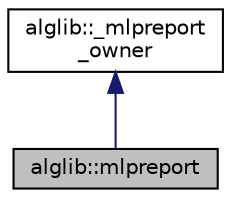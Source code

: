 digraph "alglib::mlpreport"
{
  edge [fontname="Helvetica",fontsize="10",labelfontname="Helvetica",labelfontsize="10"];
  node [fontname="Helvetica",fontsize="10",shape=record];
  Node0 [label="alglib::mlpreport",height=0.2,width=0.4,color="black", fillcolor="grey75", style="filled", fontcolor="black"];
  Node1 -> Node0 [dir="back",color="midnightblue",fontsize="10",style="solid",fontname="Helvetica"];
  Node1 [label="alglib::_mlpreport\l_owner",height=0.2,width=0.4,color="black", fillcolor="white", style="filled",URL="$classalglib_1_1__mlpreport__owner.html"];
}

